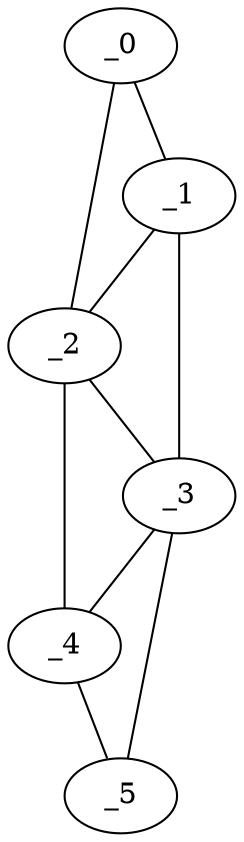 graph "obj56__270.gxl" {
	_0	 [x=34,
		y=27];
	_1	 [x=39,
		y=40];
	_0 -- _1	 [valence=1];
	_2	 [x=94,
		y=33];
	_0 -- _2	 [valence=1];
	_1 -- _2	 [valence=2];
	_3	 [x=108,
		y=97];
	_1 -- _3	 [valence=1];
	_2 -- _3	 [valence=2];
	_4	 [x=125,
		y=76];
	_2 -- _4	 [valence=1];
	_3 -- _4	 [valence=2];
	_5	 [x=125,
		y=79];
	_3 -- _5	 [valence=1];
	_4 -- _5	 [valence=1];
}
